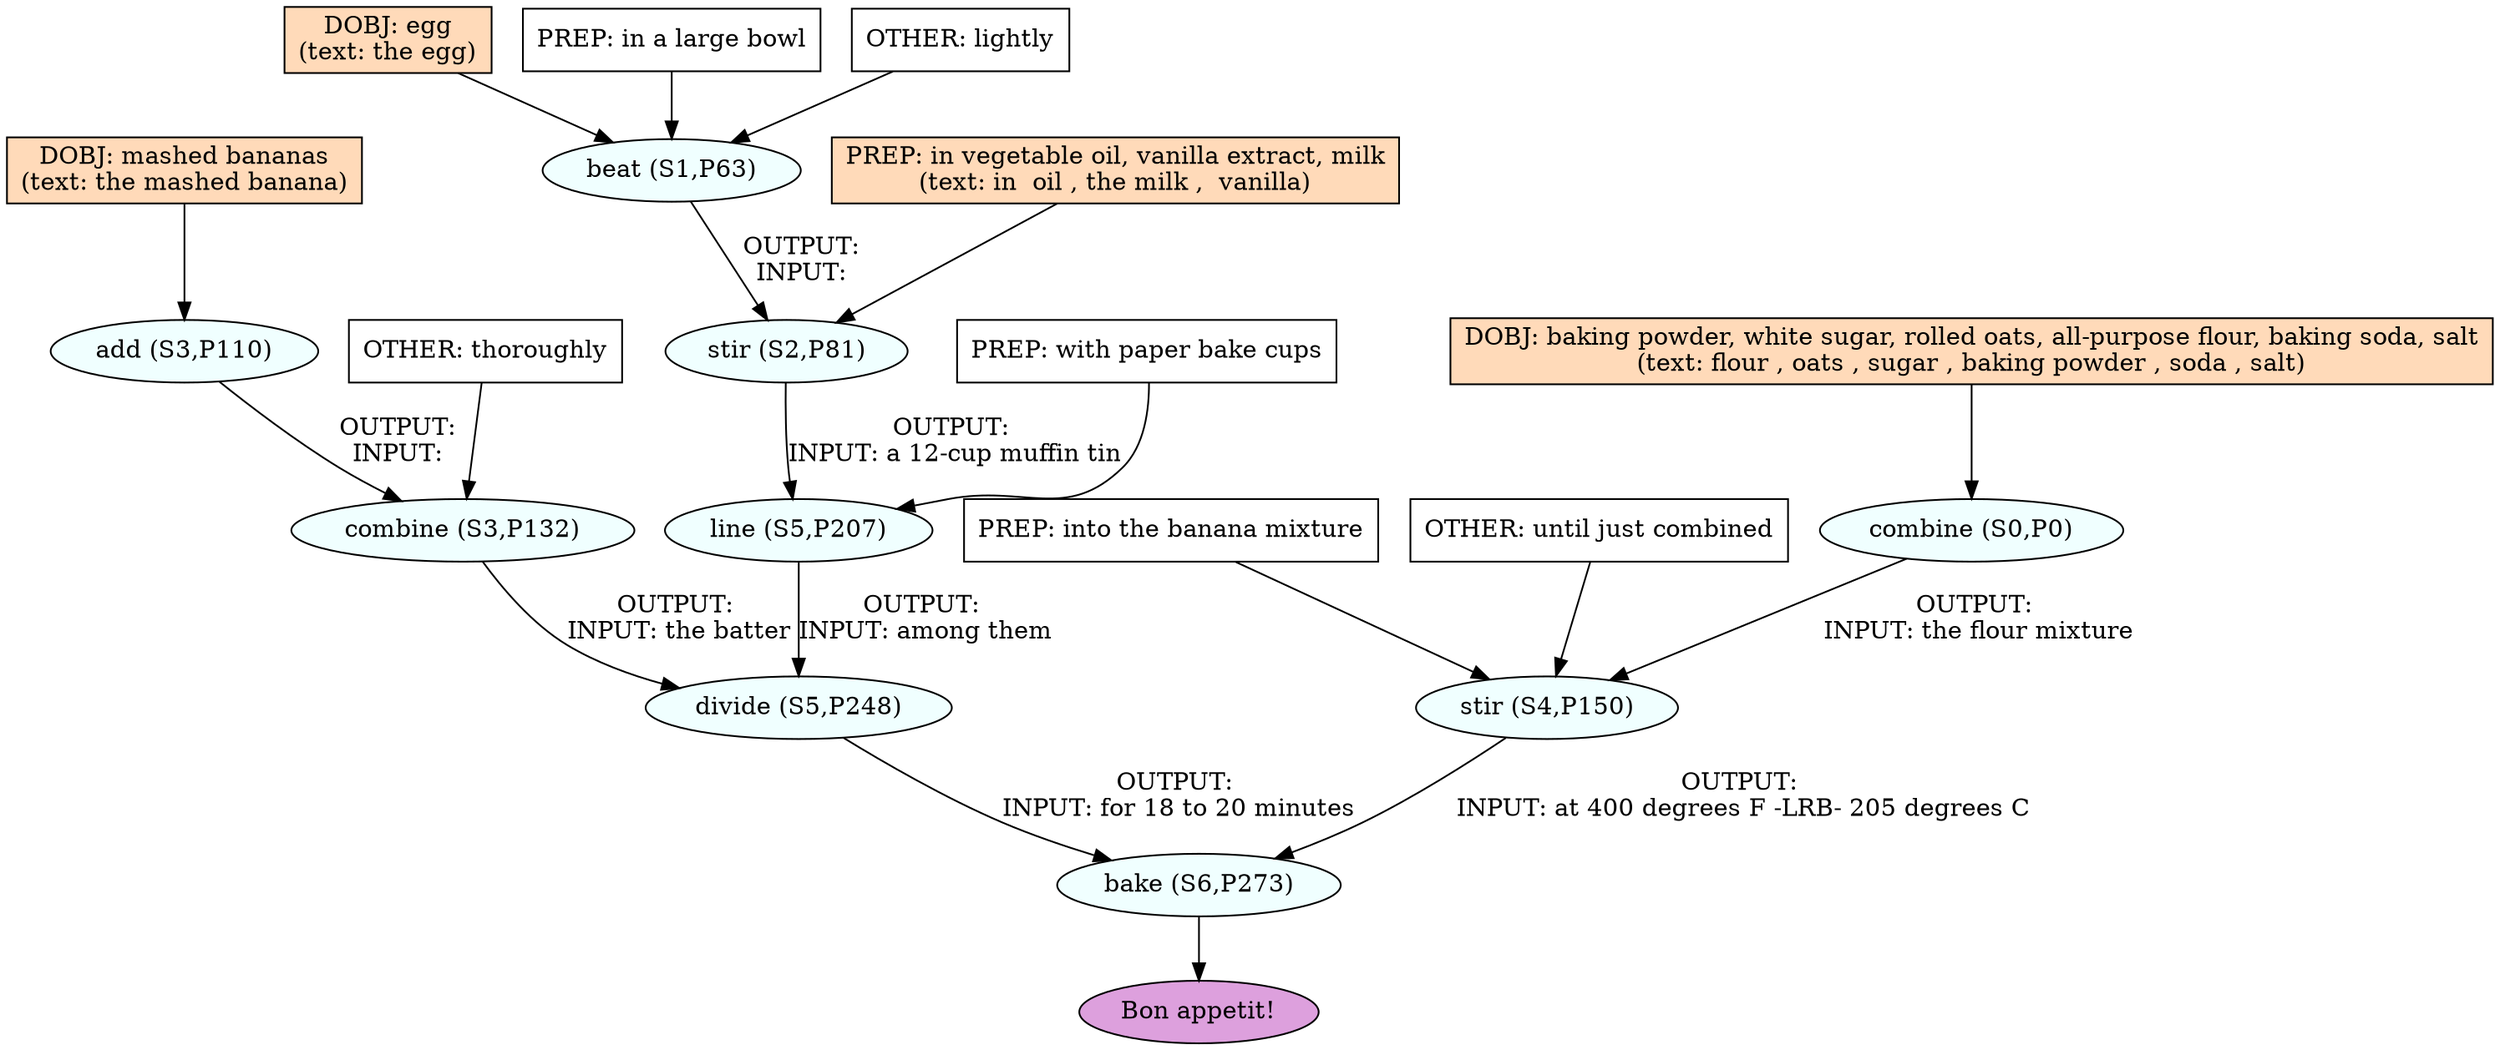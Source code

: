 digraph recipe {
E0[label="combine (S0,P0)", shape=oval, style=filled, fillcolor=azure]
E1[label="beat (S1,P63)", shape=oval, style=filled, fillcolor=azure]
E2[label="stir (S2,P81)", shape=oval, style=filled, fillcolor=azure]
E3[label="add (S3,P110)", shape=oval, style=filled, fillcolor=azure]
E4[label="combine (S3,P132)", shape=oval, style=filled, fillcolor=azure]
E5[label="stir (S4,P150)", shape=oval, style=filled, fillcolor=azure]
E6[label="line (S5,P207)", shape=oval, style=filled, fillcolor=azure]
E7[label="divide (S5,P248)", shape=oval, style=filled, fillcolor=azure]
E8[label="bake (S6,P273)", shape=oval, style=filled, fillcolor=azure]
D3[label="DOBJ: mashed bananas
(text: the mashed banana)", shape=box, style=filled, fillcolor=peachpuff]
D3 -> E3
D0[label="DOBJ: baking powder, white sugar, rolled oats, all-purpose flour, baking soda, salt
(text: flour , oats , sugar , baking powder , soda , salt)", shape=box, style=filled, fillcolor=peachpuff]
D0 -> E0
D1[label="DOBJ: egg
(text: the egg)", shape=box, style=filled, fillcolor=peachpuff]
D1 -> E1
P1_0[label="PREP: in a large bowl", shape=box, style=filled, fillcolor=white]
P1_0 -> E1
O1_0[label="OTHER: lightly", shape=box, style=filled, fillcolor=white]
O1_0 -> E1
E1 -> E2 [label="OUTPUT: 
INPUT: "]
P2_0_ing[label="PREP: in vegetable oil, vanilla extract, milk
(text: in  oil , the milk ,  vanilla)", shape=box, style=filled, fillcolor=peachpuff]
P2_0_ing -> E2
E3 -> E4 [label="OUTPUT: 
INPUT: "]
O4_0_0[label="OTHER: thoroughly", shape=box, style=filled, fillcolor=white]
O4_0_0 -> E4
E0 -> E5 [label="OUTPUT: 
INPUT: the flour mixture"]
P5_0_0[label="PREP: into the banana mixture", shape=box, style=filled, fillcolor=white]
P5_0_0 -> E5
O5_0_0[label="OTHER: until just combined", shape=box, style=filled, fillcolor=white]
O5_0_0 -> E5
E2 -> E6 [label="OUTPUT: 
INPUT: a 12-cup muffin tin"]
P6_0_0[label="PREP: with paper bake cups", shape=box, style=filled, fillcolor=white]
P6_0_0 -> E6
E4 -> E7 [label="OUTPUT: 
INPUT: the batter"]
E6 -> E7 [label="OUTPUT: 
INPUT: among them"]
E5 -> E8 [label="OUTPUT: 
INPUT: at 400 degrees F -LRB- 205 degrees C"]
E7 -> E8 [label="OUTPUT: 
INPUT: for 18 to 20 minutes"]
EOR[label="Bon appetit!", shape=oval, style=filled, fillcolor=plum]
E8 -> EOR
}
